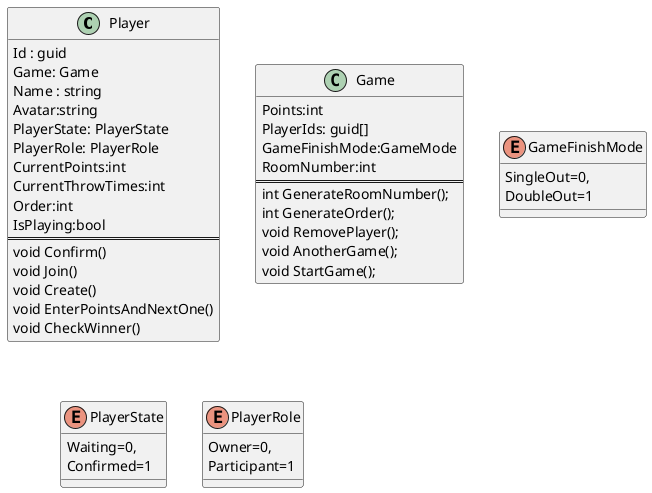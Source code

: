 @startuml DartBoard
class Player {
    Id : guid
    Game: Game
    Name : string
    Avatar:string
    PlayerState: PlayerState
    PlayerRole: PlayerRole
    CurrentPoints:int
    CurrentThrowTimes:int
    Order:int
    IsPlaying:bool
    ==
    void Confirm()
    void Join()
    void Create()
    void EnterPointsAndNextOne()
    void CheckWinner()
}

class Game {
    Points:int
    PlayerIds: guid[]
    GameFinishMode:GameMode
    RoomNumber:int
    ==
    int GenerateRoomNumber();
    int GenerateOrder();
    void RemovePlayer();
    void AnotherGame();
    void StartGame();
}

enum GameFinishMode{
    SingleOut=0,
    DoubleOut=1
}
enum PlayerState{
    Waiting=0,
    Confirmed=1
}
enum PlayerRole{
    Owner=0,
    Participant=1
}
@enduml
